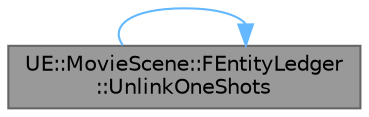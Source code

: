 digraph "UE::MovieScene::FEntityLedger::UnlinkOneShots"
{
 // INTERACTIVE_SVG=YES
 // LATEX_PDF_SIZE
  bgcolor="transparent";
  edge [fontname=Helvetica,fontsize=10,labelfontname=Helvetica,labelfontsize=10];
  node [fontname=Helvetica,fontsize=10,shape=box,height=0.2,width=0.4];
  rankdir="LR";
  Node1 [id="Node000001",label="UE::MovieScene::FEntityLedger\l::UnlinkOneShots",height=0.2,width=0.4,color="gray40", fillcolor="grey60", style="filled", fontcolor="black",tooltip="Unlink all imported one-shot linker entities and their children and clear the list of one shots."];
  Node1 -> Node1 [id="edge1_Node000001_Node000001",color="steelblue1",style="solid",tooltip=" "];
}
